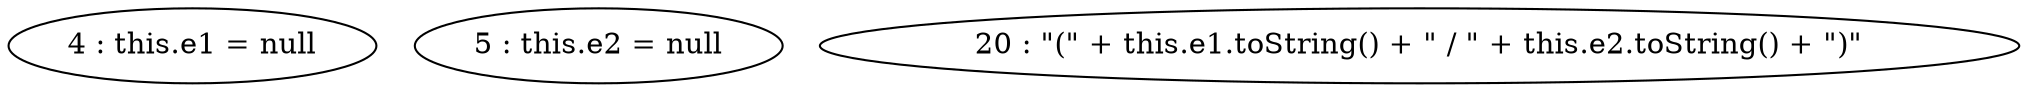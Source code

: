 digraph G {
"4 : this.e1 = null"
"5 : this.e2 = null"
"20 : \"(\" + this.e1.toString() + \" / \" + this.e2.toString() + \")\""
}